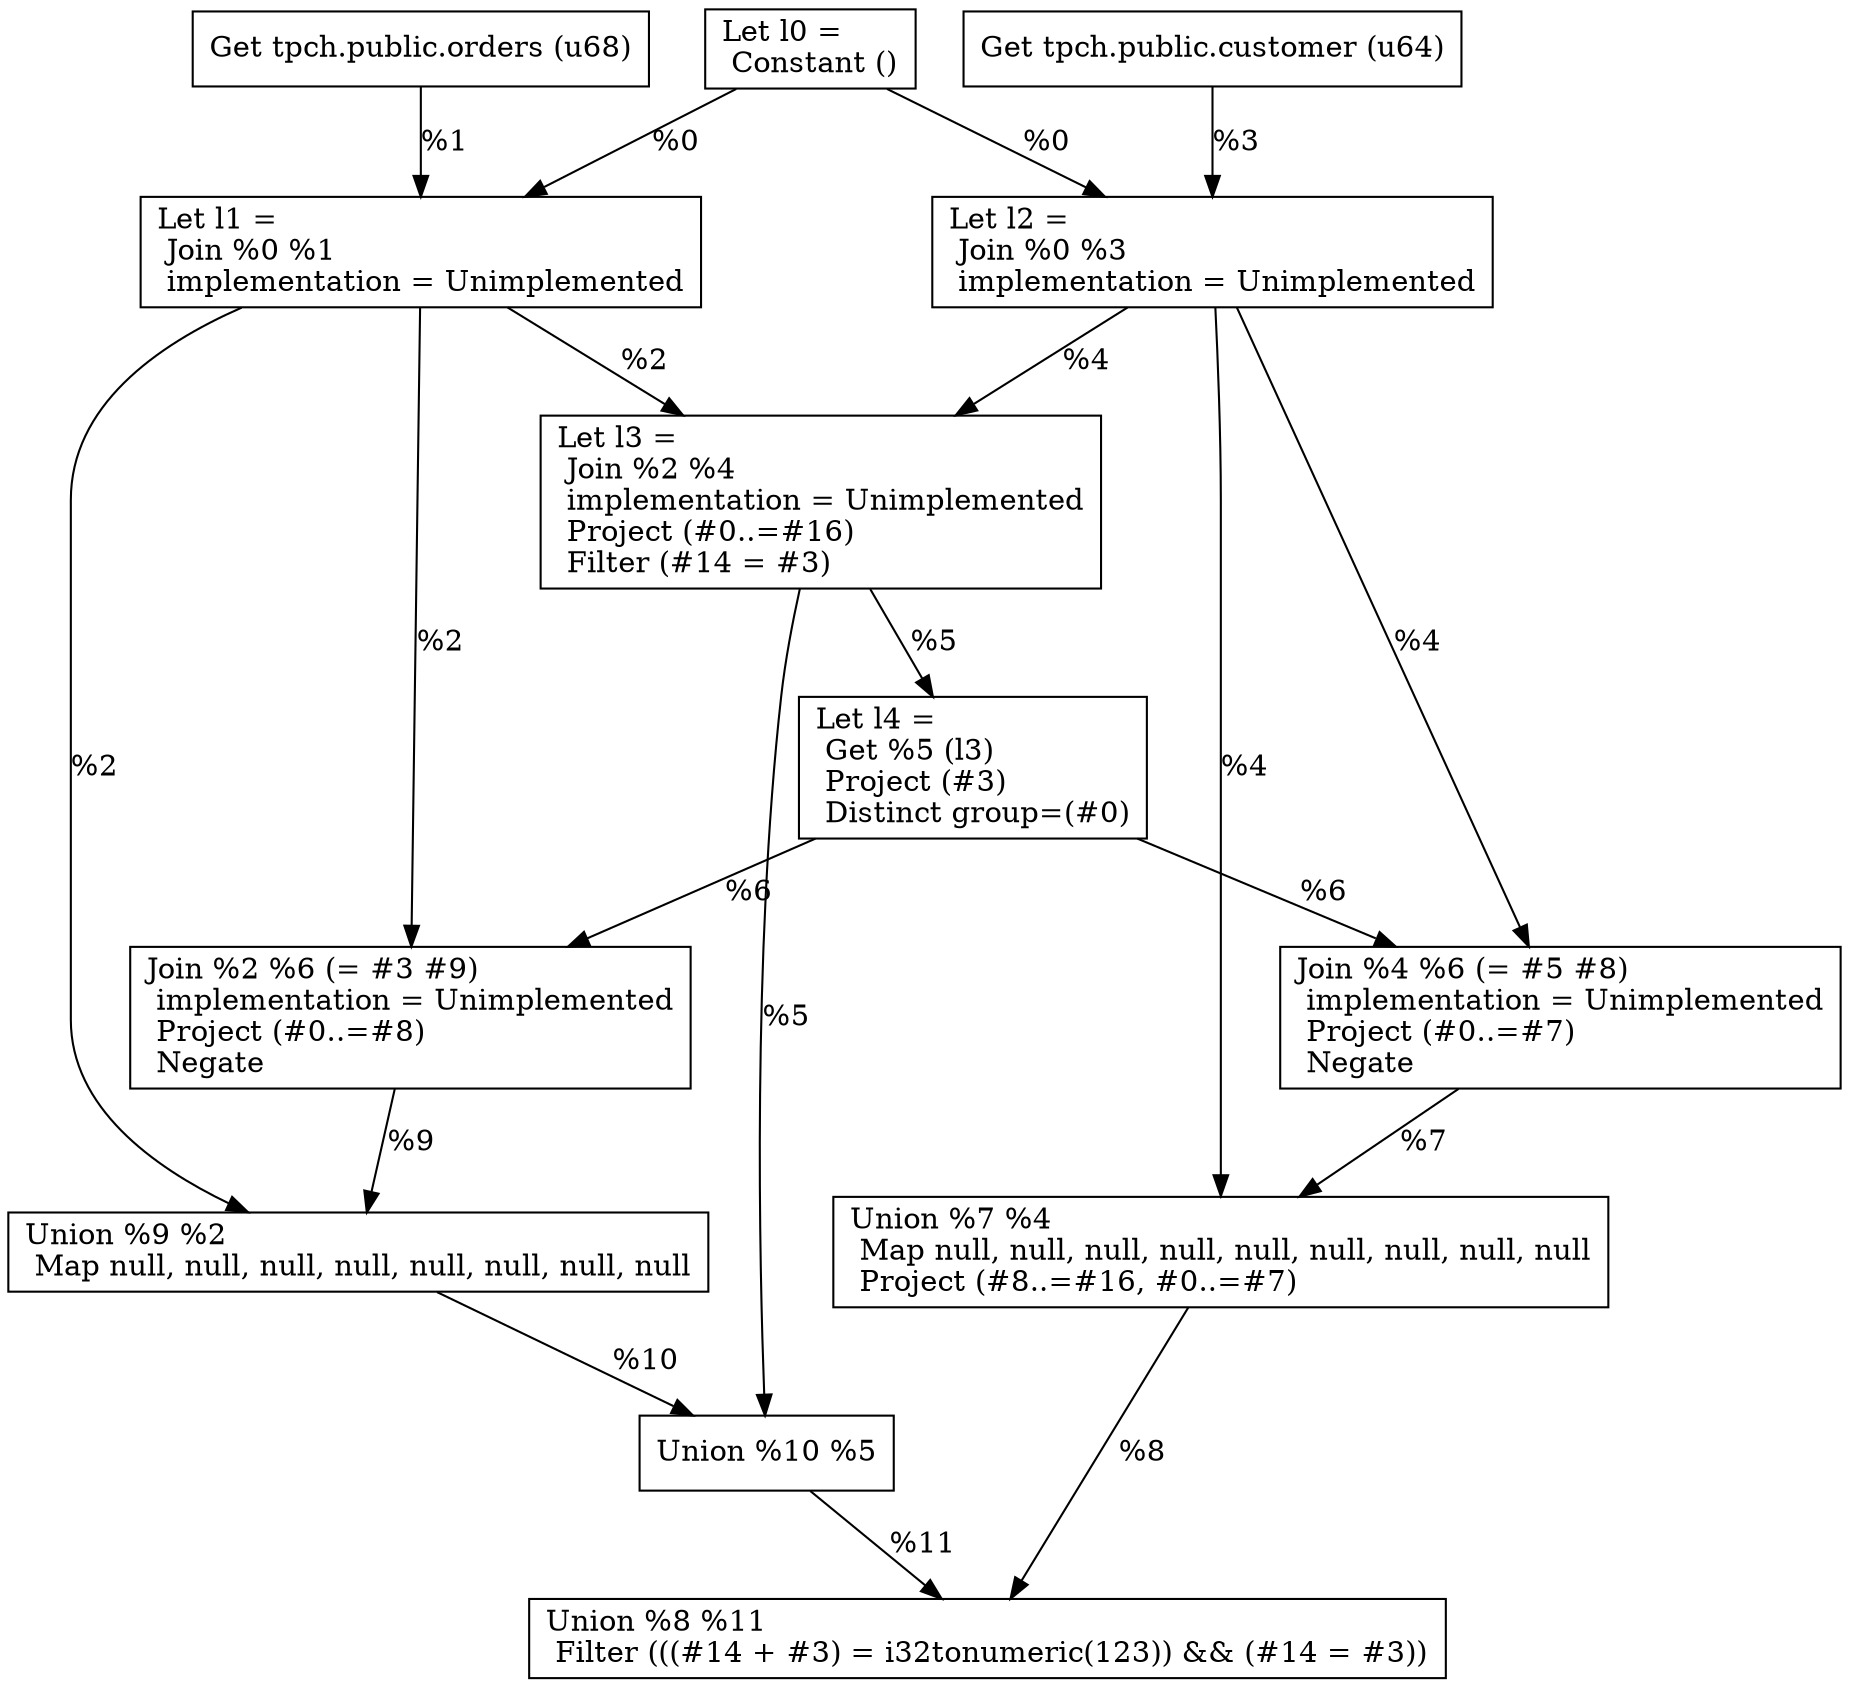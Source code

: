 digraph G {
    node0 [shape = record, label="Let l0 =\l Constant ()\l"]
    node1 [shape = record, label=" Get tpch.public.orders (u68)\l"]
    node2 [shape = record, label="Let l1 =\l Join %0 %1\l  implementation = Unimplemented\l"]
    node3 [shape = record, label=" Get tpch.public.customer (u64)\l"]
    node4 [shape = record, label="Let l2 =\l Join %0 %3\l  implementation = Unimplemented\l"]
    node5 [shape = record, label="Let l3 =\l Join %2 %4\l  implementation = Unimplemented\l Project (#0..=#16)\l Filter (#14 = #3)\l"]
    node6 [shape = record, label="Let l4 =\l Get %5 (l3)\l Project (#3)\l Distinct group=(#0)\l"]
    node7 [shape = record, label=" Join %4 %6 (= #5 #8)\l  implementation = Unimplemented\l Project (#0..=#7)\l Negate\l"]
    node8 [shape = record, label=" Union %7 %4\l Map null, null, null, null, null, null, null, null, null\l Project (#8..=#16, #0..=#7)\l"]
    node9 [shape = record, label=" Join %2 %6 (= #3 #9)\l  implementation = Unimplemented\l Project (#0..=#8)\l Negate\l"]
    node10 [shape = record, label=" Union %9 %2\l Map null, null, null, null, null, null, null, null\l"]
    node11 [shape = record, label=" Union %10 %5\l"]
    node12 [shape = record, label=" Union %8 %11\l Filter (((#14 + #3) = i32tonumeric(123)) && (#14 = #3))\l"]
    node1 -> node2 [label = "%1\l"]
    node2 -> node9 [label = "%2\l"]
    node4 -> node8 [label = "%4\l"]
    node6 -> node9 [label = "%6\l"]
    node2 -> node10 [label = "%2\l"]
    node0 -> node4 [label = "%0\l"]
    node0 -> node2 [label = "%0\l"]
    node8 -> node12 [label = "%8\l"]
    node11 -> node12 [label = "%11\l"]
    node2 -> node5 [label = "%2\l"]
    node10 -> node11 [label = "%10\l"]
    node6 -> node7 [label = "%6\l"]
    node9 -> node10 [label = "%9\l"]
    node3 -> node4 [label = "%3\l"]
    node4 -> node7 [label = "%4\l"]
    node4 -> node5 [label = "%4\l"]
    node5 -> node6 [label = "%5\l"]
    node5 -> node11 [label = "%5\l"]
    node7 -> node8 [label = "%7\l"]
}
